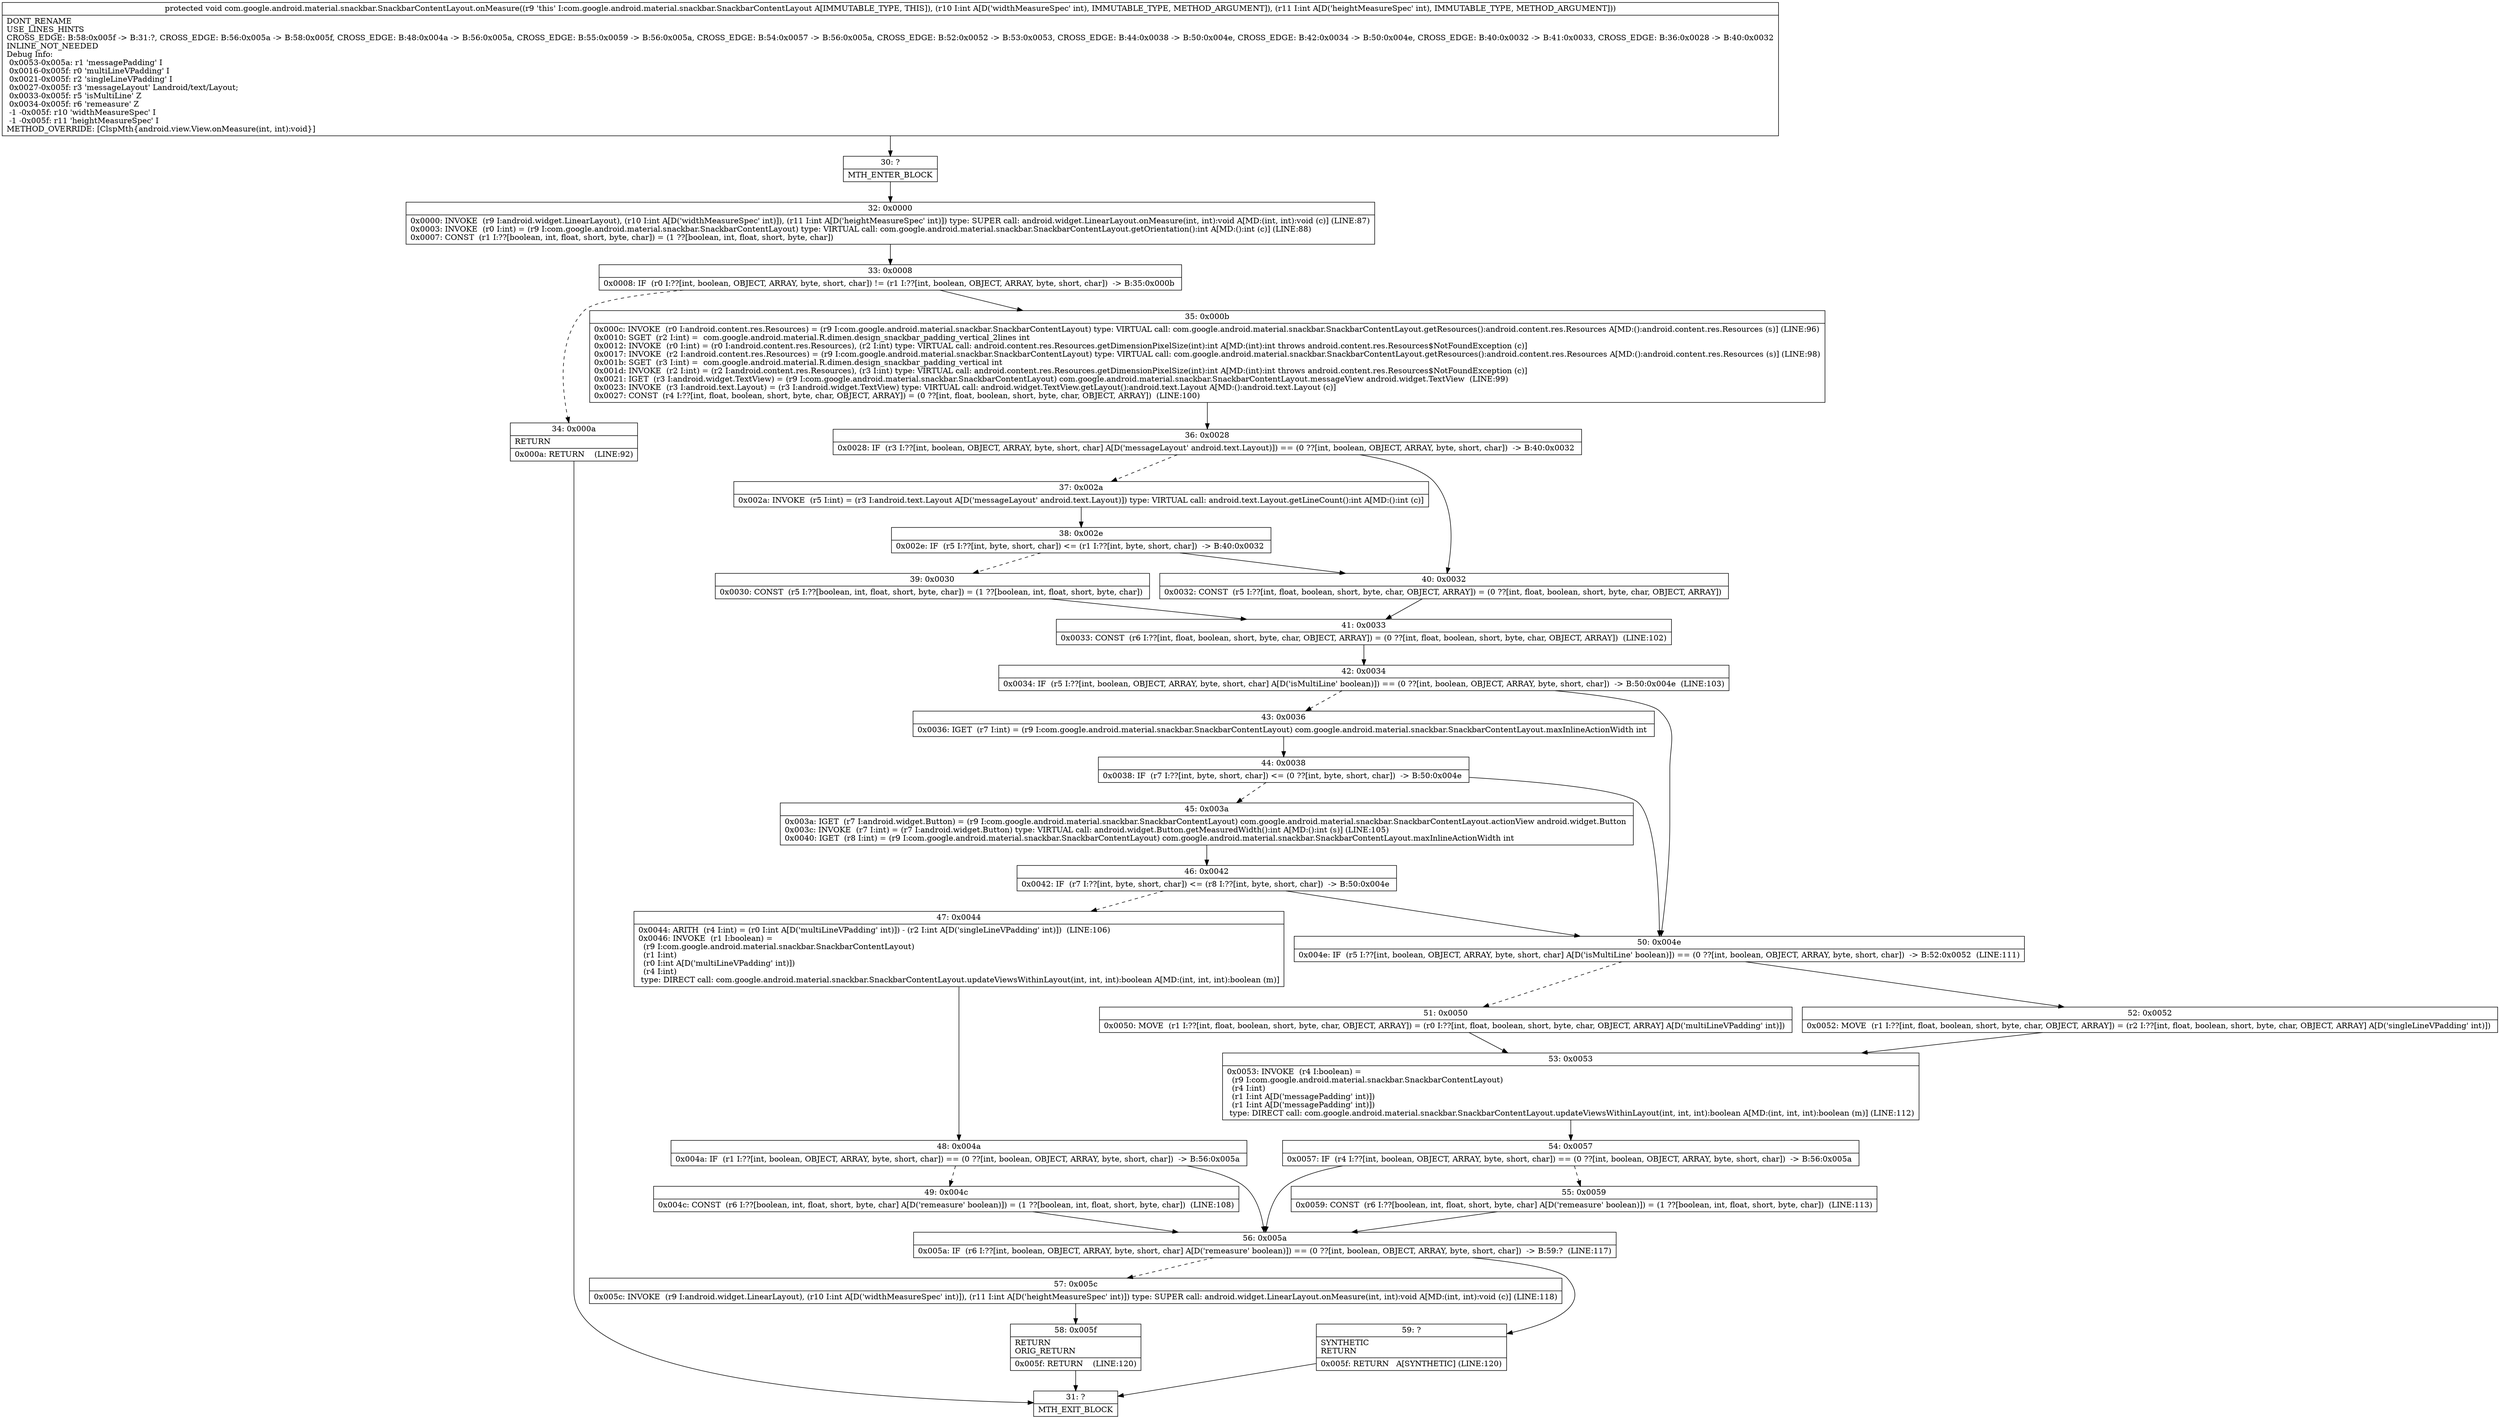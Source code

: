 digraph "CFG forcom.google.android.material.snackbar.SnackbarContentLayout.onMeasure(II)V" {
Node_30 [shape=record,label="{30\:\ ?|MTH_ENTER_BLOCK\l}"];
Node_32 [shape=record,label="{32\:\ 0x0000|0x0000: INVOKE  (r9 I:android.widget.LinearLayout), (r10 I:int A[D('widthMeasureSpec' int)]), (r11 I:int A[D('heightMeasureSpec' int)]) type: SUPER call: android.widget.LinearLayout.onMeasure(int, int):void A[MD:(int, int):void (c)] (LINE:87)\l0x0003: INVOKE  (r0 I:int) = (r9 I:com.google.android.material.snackbar.SnackbarContentLayout) type: VIRTUAL call: com.google.android.material.snackbar.SnackbarContentLayout.getOrientation():int A[MD:():int (c)] (LINE:88)\l0x0007: CONST  (r1 I:??[boolean, int, float, short, byte, char]) = (1 ??[boolean, int, float, short, byte, char]) \l}"];
Node_33 [shape=record,label="{33\:\ 0x0008|0x0008: IF  (r0 I:??[int, boolean, OBJECT, ARRAY, byte, short, char]) != (r1 I:??[int, boolean, OBJECT, ARRAY, byte, short, char])  \-\> B:35:0x000b \l}"];
Node_34 [shape=record,label="{34\:\ 0x000a|RETURN\l|0x000a: RETURN    (LINE:92)\l}"];
Node_31 [shape=record,label="{31\:\ ?|MTH_EXIT_BLOCK\l}"];
Node_35 [shape=record,label="{35\:\ 0x000b|0x000c: INVOKE  (r0 I:android.content.res.Resources) = (r9 I:com.google.android.material.snackbar.SnackbarContentLayout) type: VIRTUAL call: com.google.android.material.snackbar.SnackbarContentLayout.getResources():android.content.res.Resources A[MD:():android.content.res.Resources (s)] (LINE:96)\l0x0010: SGET  (r2 I:int) =  com.google.android.material.R.dimen.design_snackbar_padding_vertical_2lines int \l0x0012: INVOKE  (r0 I:int) = (r0 I:android.content.res.Resources), (r2 I:int) type: VIRTUAL call: android.content.res.Resources.getDimensionPixelSize(int):int A[MD:(int):int throws android.content.res.Resources$NotFoundException (c)]\l0x0017: INVOKE  (r2 I:android.content.res.Resources) = (r9 I:com.google.android.material.snackbar.SnackbarContentLayout) type: VIRTUAL call: com.google.android.material.snackbar.SnackbarContentLayout.getResources():android.content.res.Resources A[MD:():android.content.res.Resources (s)] (LINE:98)\l0x001b: SGET  (r3 I:int) =  com.google.android.material.R.dimen.design_snackbar_padding_vertical int \l0x001d: INVOKE  (r2 I:int) = (r2 I:android.content.res.Resources), (r3 I:int) type: VIRTUAL call: android.content.res.Resources.getDimensionPixelSize(int):int A[MD:(int):int throws android.content.res.Resources$NotFoundException (c)]\l0x0021: IGET  (r3 I:android.widget.TextView) = (r9 I:com.google.android.material.snackbar.SnackbarContentLayout) com.google.android.material.snackbar.SnackbarContentLayout.messageView android.widget.TextView  (LINE:99)\l0x0023: INVOKE  (r3 I:android.text.Layout) = (r3 I:android.widget.TextView) type: VIRTUAL call: android.widget.TextView.getLayout():android.text.Layout A[MD:():android.text.Layout (c)]\l0x0027: CONST  (r4 I:??[int, float, boolean, short, byte, char, OBJECT, ARRAY]) = (0 ??[int, float, boolean, short, byte, char, OBJECT, ARRAY])  (LINE:100)\l}"];
Node_36 [shape=record,label="{36\:\ 0x0028|0x0028: IF  (r3 I:??[int, boolean, OBJECT, ARRAY, byte, short, char] A[D('messageLayout' android.text.Layout)]) == (0 ??[int, boolean, OBJECT, ARRAY, byte, short, char])  \-\> B:40:0x0032 \l}"];
Node_37 [shape=record,label="{37\:\ 0x002a|0x002a: INVOKE  (r5 I:int) = (r3 I:android.text.Layout A[D('messageLayout' android.text.Layout)]) type: VIRTUAL call: android.text.Layout.getLineCount():int A[MD:():int (c)]\l}"];
Node_38 [shape=record,label="{38\:\ 0x002e|0x002e: IF  (r5 I:??[int, byte, short, char]) \<= (r1 I:??[int, byte, short, char])  \-\> B:40:0x0032 \l}"];
Node_39 [shape=record,label="{39\:\ 0x0030|0x0030: CONST  (r5 I:??[boolean, int, float, short, byte, char]) = (1 ??[boolean, int, float, short, byte, char]) \l}"];
Node_41 [shape=record,label="{41\:\ 0x0033|0x0033: CONST  (r6 I:??[int, float, boolean, short, byte, char, OBJECT, ARRAY]) = (0 ??[int, float, boolean, short, byte, char, OBJECT, ARRAY])  (LINE:102)\l}"];
Node_42 [shape=record,label="{42\:\ 0x0034|0x0034: IF  (r5 I:??[int, boolean, OBJECT, ARRAY, byte, short, char] A[D('isMultiLine' boolean)]) == (0 ??[int, boolean, OBJECT, ARRAY, byte, short, char])  \-\> B:50:0x004e  (LINE:103)\l}"];
Node_43 [shape=record,label="{43\:\ 0x0036|0x0036: IGET  (r7 I:int) = (r9 I:com.google.android.material.snackbar.SnackbarContentLayout) com.google.android.material.snackbar.SnackbarContentLayout.maxInlineActionWidth int \l}"];
Node_44 [shape=record,label="{44\:\ 0x0038|0x0038: IF  (r7 I:??[int, byte, short, char]) \<= (0 ??[int, byte, short, char])  \-\> B:50:0x004e \l}"];
Node_45 [shape=record,label="{45\:\ 0x003a|0x003a: IGET  (r7 I:android.widget.Button) = (r9 I:com.google.android.material.snackbar.SnackbarContentLayout) com.google.android.material.snackbar.SnackbarContentLayout.actionView android.widget.Button \l0x003c: INVOKE  (r7 I:int) = (r7 I:android.widget.Button) type: VIRTUAL call: android.widget.Button.getMeasuredWidth():int A[MD:():int (s)] (LINE:105)\l0x0040: IGET  (r8 I:int) = (r9 I:com.google.android.material.snackbar.SnackbarContentLayout) com.google.android.material.snackbar.SnackbarContentLayout.maxInlineActionWidth int \l}"];
Node_46 [shape=record,label="{46\:\ 0x0042|0x0042: IF  (r7 I:??[int, byte, short, char]) \<= (r8 I:??[int, byte, short, char])  \-\> B:50:0x004e \l}"];
Node_47 [shape=record,label="{47\:\ 0x0044|0x0044: ARITH  (r4 I:int) = (r0 I:int A[D('multiLineVPadding' int)]) \- (r2 I:int A[D('singleLineVPadding' int)])  (LINE:106)\l0x0046: INVOKE  (r1 I:boolean) = \l  (r9 I:com.google.android.material.snackbar.SnackbarContentLayout)\l  (r1 I:int)\l  (r0 I:int A[D('multiLineVPadding' int)])\l  (r4 I:int)\l type: DIRECT call: com.google.android.material.snackbar.SnackbarContentLayout.updateViewsWithinLayout(int, int, int):boolean A[MD:(int, int, int):boolean (m)]\l}"];
Node_48 [shape=record,label="{48\:\ 0x004a|0x004a: IF  (r1 I:??[int, boolean, OBJECT, ARRAY, byte, short, char]) == (0 ??[int, boolean, OBJECT, ARRAY, byte, short, char])  \-\> B:56:0x005a \l}"];
Node_49 [shape=record,label="{49\:\ 0x004c|0x004c: CONST  (r6 I:??[boolean, int, float, short, byte, char] A[D('remeasure' boolean)]) = (1 ??[boolean, int, float, short, byte, char])  (LINE:108)\l}"];
Node_56 [shape=record,label="{56\:\ 0x005a|0x005a: IF  (r6 I:??[int, boolean, OBJECT, ARRAY, byte, short, char] A[D('remeasure' boolean)]) == (0 ??[int, boolean, OBJECT, ARRAY, byte, short, char])  \-\> B:59:?  (LINE:117)\l}"];
Node_57 [shape=record,label="{57\:\ 0x005c|0x005c: INVOKE  (r9 I:android.widget.LinearLayout), (r10 I:int A[D('widthMeasureSpec' int)]), (r11 I:int A[D('heightMeasureSpec' int)]) type: SUPER call: android.widget.LinearLayout.onMeasure(int, int):void A[MD:(int, int):void (c)] (LINE:118)\l}"];
Node_58 [shape=record,label="{58\:\ 0x005f|RETURN\lORIG_RETURN\l|0x005f: RETURN    (LINE:120)\l}"];
Node_59 [shape=record,label="{59\:\ ?|SYNTHETIC\lRETURN\l|0x005f: RETURN   A[SYNTHETIC] (LINE:120)\l}"];
Node_50 [shape=record,label="{50\:\ 0x004e|0x004e: IF  (r5 I:??[int, boolean, OBJECT, ARRAY, byte, short, char] A[D('isMultiLine' boolean)]) == (0 ??[int, boolean, OBJECT, ARRAY, byte, short, char])  \-\> B:52:0x0052  (LINE:111)\l}"];
Node_51 [shape=record,label="{51\:\ 0x0050|0x0050: MOVE  (r1 I:??[int, float, boolean, short, byte, char, OBJECT, ARRAY]) = (r0 I:??[int, float, boolean, short, byte, char, OBJECT, ARRAY] A[D('multiLineVPadding' int)]) \l}"];
Node_53 [shape=record,label="{53\:\ 0x0053|0x0053: INVOKE  (r4 I:boolean) = \l  (r9 I:com.google.android.material.snackbar.SnackbarContentLayout)\l  (r4 I:int)\l  (r1 I:int A[D('messagePadding' int)])\l  (r1 I:int A[D('messagePadding' int)])\l type: DIRECT call: com.google.android.material.snackbar.SnackbarContentLayout.updateViewsWithinLayout(int, int, int):boolean A[MD:(int, int, int):boolean (m)] (LINE:112)\l}"];
Node_54 [shape=record,label="{54\:\ 0x0057|0x0057: IF  (r4 I:??[int, boolean, OBJECT, ARRAY, byte, short, char]) == (0 ??[int, boolean, OBJECT, ARRAY, byte, short, char])  \-\> B:56:0x005a \l}"];
Node_55 [shape=record,label="{55\:\ 0x0059|0x0059: CONST  (r6 I:??[boolean, int, float, short, byte, char] A[D('remeasure' boolean)]) = (1 ??[boolean, int, float, short, byte, char])  (LINE:113)\l}"];
Node_52 [shape=record,label="{52\:\ 0x0052|0x0052: MOVE  (r1 I:??[int, float, boolean, short, byte, char, OBJECT, ARRAY]) = (r2 I:??[int, float, boolean, short, byte, char, OBJECT, ARRAY] A[D('singleLineVPadding' int)]) \l}"];
Node_40 [shape=record,label="{40\:\ 0x0032|0x0032: CONST  (r5 I:??[int, float, boolean, short, byte, char, OBJECT, ARRAY]) = (0 ??[int, float, boolean, short, byte, char, OBJECT, ARRAY]) \l}"];
MethodNode[shape=record,label="{protected void com.google.android.material.snackbar.SnackbarContentLayout.onMeasure((r9 'this' I:com.google.android.material.snackbar.SnackbarContentLayout A[IMMUTABLE_TYPE, THIS]), (r10 I:int A[D('widthMeasureSpec' int), IMMUTABLE_TYPE, METHOD_ARGUMENT]), (r11 I:int A[D('heightMeasureSpec' int), IMMUTABLE_TYPE, METHOD_ARGUMENT]))  | DONT_RENAME\lUSE_LINES_HINTS\lCROSS_EDGE: B:58:0x005f \-\> B:31:?, CROSS_EDGE: B:56:0x005a \-\> B:58:0x005f, CROSS_EDGE: B:48:0x004a \-\> B:56:0x005a, CROSS_EDGE: B:55:0x0059 \-\> B:56:0x005a, CROSS_EDGE: B:54:0x0057 \-\> B:56:0x005a, CROSS_EDGE: B:52:0x0052 \-\> B:53:0x0053, CROSS_EDGE: B:44:0x0038 \-\> B:50:0x004e, CROSS_EDGE: B:42:0x0034 \-\> B:50:0x004e, CROSS_EDGE: B:40:0x0032 \-\> B:41:0x0033, CROSS_EDGE: B:36:0x0028 \-\> B:40:0x0032\lINLINE_NOT_NEEDED\lDebug Info:\l  0x0053\-0x005a: r1 'messagePadding' I\l  0x0016\-0x005f: r0 'multiLineVPadding' I\l  0x0021\-0x005f: r2 'singleLineVPadding' I\l  0x0027\-0x005f: r3 'messageLayout' Landroid\/text\/Layout;\l  0x0033\-0x005f: r5 'isMultiLine' Z\l  0x0034\-0x005f: r6 'remeasure' Z\l  \-1 \-0x005f: r10 'widthMeasureSpec' I\l  \-1 \-0x005f: r11 'heightMeasureSpec' I\lMETHOD_OVERRIDE: [ClspMth\{android.view.View.onMeasure(int, int):void\}]\l}"];
MethodNode -> Node_30;Node_30 -> Node_32;
Node_32 -> Node_33;
Node_33 -> Node_34[style=dashed];
Node_33 -> Node_35;
Node_34 -> Node_31;
Node_35 -> Node_36;
Node_36 -> Node_37[style=dashed];
Node_36 -> Node_40;
Node_37 -> Node_38;
Node_38 -> Node_39[style=dashed];
Node_38 -> Node_40;
Node_39 -> Node_41;
Node_41 -> Node_42;
Node_42 -> Node_43[style=dashed];
Node_42 -> Node_50;
Node_43 -> Node_44;
Node_44 -> Node_45[style=dashed];
Node_44 -> Node_50;
Node_45 -> Node_46;
Node_46 -> Node_47[style=dashed];
Node_46 -> Node_50;
Node_47 -> Node_48;
Node_48 -> Node_49[style=dashed];
Node_48 -> Node_56;
Node_49 -> Node_56;
Node_56 -> Node_57[style=dashed];
Node_56 -> Node_59;
Node_57 -> Node_58;
Node_58 -> Node_31;
Node_59 -> Node_31;
Node_50 -> Node_51[style=dashed];
Node_50 -> Node_52;
Node_51 -> Node_53;
Node_53 -> Node_54;
Node_54 -> Node_55[style=dashed];
Node_54 -> Node_56;
Node_55 -> Node_56;
Node_52 -> Node_53;
Node_40 -> Node_41;
}

